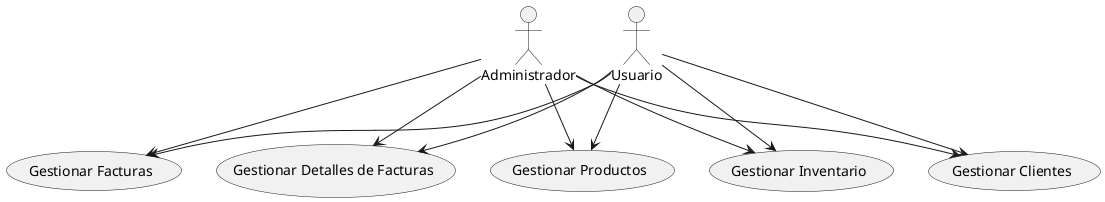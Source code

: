 @startuml
actor Administrador
actor Usuario

usecase "Gestionar Clientes" as UC1
usecase "Gestionar Facturas" as UC2
usecase "Gestionar Detalles de Facturas" as UC3
usecase "Gestionar Productos" as UC4
usecase "Gestionar Inventario" as UC5

Administrador --> UC1
Administrador --> UC2
Administrador --> UC3
Administrador --> UC4
Administrador --> UC5

Usuario --> UC1
Usuario --> UC2
Usuario --> UC3
Usuario --> UC4
Usuario --> UC5
@enduml
